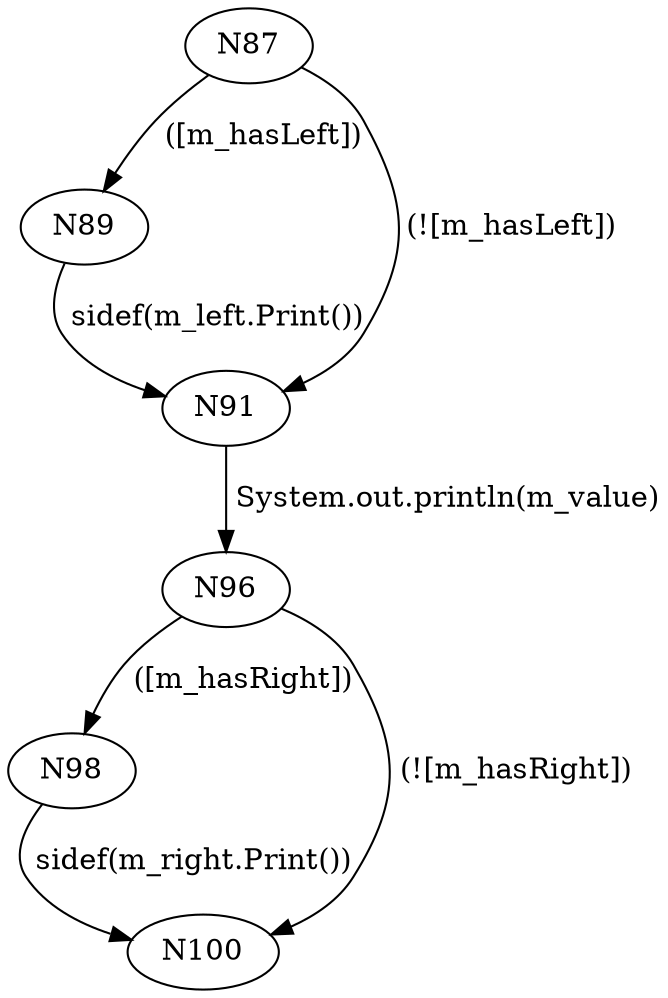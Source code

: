 digraph Print {
N87 -> N89 [label=" ([m_hasLeft])"];
N89 -> N91 [label=" sidef(m_left.Print())"];
N91 -> N96 [label=" System.out.println(m_value)"];
N96 -> N98 [label=" ([m_hasRight])"];
N98 -> N100 [label=" sidef(m_right.Print())"];
N96 -> N100 [label=" (![m_hasRight])"];
N87 -> N91 [label=" (![m_hasLeft])"];
}

